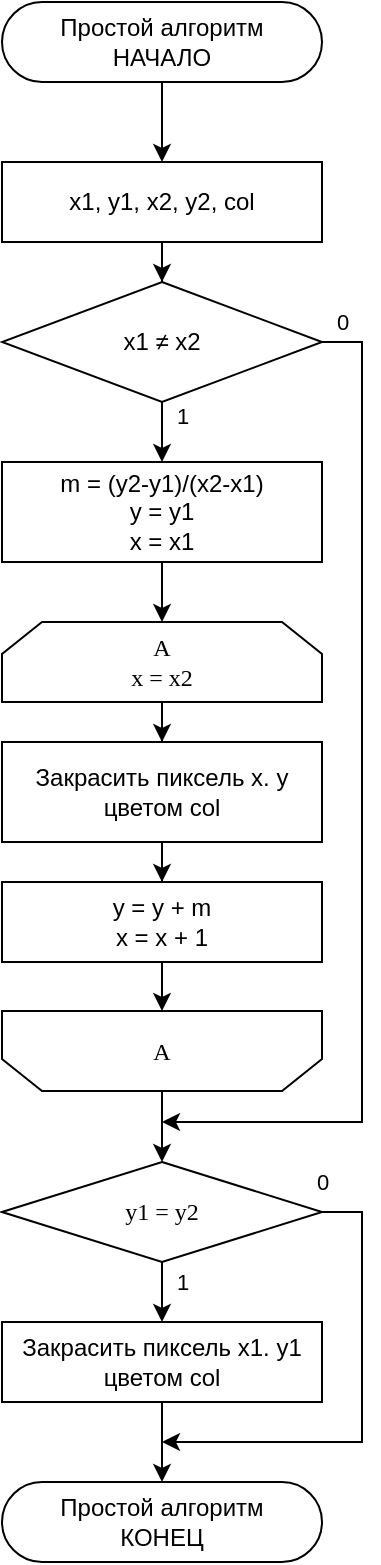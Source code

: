 <mxfile version="15.4.0" type="device"><diagram id="C5RBs43oDa-KdzZeNtuy" name="Page-1"><mxGraphModel dx="542" dy="613" grid="1" gridSize="10" guides="1" tooltips="1" connect="1" arrows="1" fold="1" page="1" pageScale="1" pageWidth="827" pageHeight="1169" math="0" shadow="0"><root><mxCell id="WIyWlLk6GJQsqaUBKTNV-0"/><mxCell id="WIyWlLk6GJQsqaUBKTNV-1" parent="WIyWlLk6GJQsqaUBKTNV-0"/><mxCell id="euvGmz3_wp6QG9Mq665g-2" value="" style="edgeStyle=orthogonalEdgeStyle;rounded=0;orthogonalLoop=1;jettySize=auto;html=1;" edge="1" parent="WIyWlLk6GJQsqaUBKTNV-1" source="euvGmz3_wp6QG9Mq665g-0" target="euvGmz3_wp6QG9Mq665g-1"><mxGeometry relative="1" as="geometry"/></mxCell><mxCell id="euvGmz3_wp6QG9Mq665g-0" value="Простой алгоритм&lt;br&gt;НАЧАЛО" style="rounded=1;whiteSpace=wrap;html=1;arcSize=50;strokeWidth=1;fontSize=12;" vertex="1" parent="WIyWlLk6GJQsqaUBKTNV-1"><mxGeometry x="40" y="40" width="160" height="40" as="geometry"/></mxCell><mxCell id="euvGmz3_wp6QG9Mq665g-4" value="" style="edgeStyle=orthogonalEdgeStyle;rounded=0;orthogonalLoop=1;jettySize=auto;html=1;" edge="1" parent="WIyWlLk6GJQsqaUBKTNV-1" source="euvGmz3_wp6QG9Mq665g-1" target="euvGmz3_wp6QG9Mq665g-3"><mxGeometry relative="1" as="geometry"/></mxCell><mxCell id="euvGmz3_wp6QG9Mq665g-1" value="x1, y1, x2, y2, col" style="rounded=0;whiteSpace=wrap;html=1;" vertex="1" parent="WIyWlLk6GJQsqaUBKTNV-1"><mxGeometry x="40" y="120" width="160" height="40" as="geometry"/></mxCell><mxCell id="euvGmz3_wp6QG9Mq665g-6" value="1" style="edgeStyle=orthogonalEdgeStyle;rounded=0;orthogonalLoop=1;jettySize=auto;html=1;" edge="1" parent="WIyWlLk6GJQsqaUBKTNV-1" source="euvGmz3_wp6QG9Mq665g-3" target="euvGmz3_wp6QG9Mq665g-5"><mxGeometry x="-0.75" y="10" relative="1" as="geometry"><mxPoint as="offset"/></mxGeometry></mxCell><mxCell id="euvGmz3_wp6QG9Mq665g-18" value="0" style="edgeStyle=orthogonalEdgeStyle;rounded=0;orthogonalLoop=1;jettySize=auto;html=1;exitX=1;exitY=0.5;exitDx=0;exitDy=0;" edge="1" parent="WIyWlLk6GJQsqaUBKTNV-1" source="euvGmz3_wp6QG9Mq665g-3"><mxGeometry x="-0.962" y="10" relative="1" as="geometry"><mxPoint x="120" y="600" as="targetPoint"/><Array as="points"><mxPoint x="220" y="210"/><mxPoint x="220" y="600"/><mxPoint x="120" y="600"/></Array><mxPoint as="offset"/></mxGeometry></mxCell><mxCell id="euvGmz3_wp6QG9Mq665g-3" value="x1&amp;nbsp;≠ x2" style="rhombus;whiteSpace=wrap;html=1;rounded=0;" vertex="1" parent="WIyWlLk6GJQsqaUBKTNV-1"><mxGeometry x="40" y="180" width="160" height="60" as="geometry"/></mxCell><mxCell id="euvGmz3_wp6QG9Mq665g-8" value="" style="edgeStyle=orthogonalEdgeStyle;rounded=0;orthogonalLoop=1;jettySize=auto;html=1;" edge="1" parent="WIyWlLk6GJQsqaUBKTNV-1" source="euvGmz3_wp6QG9Mq665g-5" target="euvGmz3_wp6QG9Mq665g-7"><mxGeometry relative="1" as="geometry"/></mxCell><mxCell id="euvGmz3_wp6QG9Mq665g-5" value="m =&amp;nbsp;(y2-y1)/(x2-x1)&lt;br&gt;y = y1&lt;br&gt;x = x1" style="whiteSpace=wrap;html=1;rounded=0;" vertex="1" parent="WIyWlLk6GJQsqaUBKTNV-1"><mxGeometry x="40" y="270" width="160" height="50" as="geometry"/></mxCell><mxCell id="euvGmz3_wp6QG9Mq665g-10" value="" style="edgeStyle=orthogonalEdgeStyle;rounded=0;orthogonalLoop=1;jettySize=auto;html=1;" edge="1" parent="WIyWlLk6GJQsqaUBKTNV-1" source="euvGmz3_wp6QG9Mq665g-7" target="euvGmz3_wp6QG9Mq665g-9"><mxGeometry relative="1" as="geometry"/></mxCell><mxCell id="euvGmz3_wp6QG9Mq665g-7" value="A&lt;br&gt;x = x2" style="shape=loopLimit;whiteSpace=wrap;html=1;rounded=0;shadow=0;strokeWidth=1;fillColor=#ffffff;fontFamily=Times New Roman;fontSize=12;" vertex="1" parent="WIyWlLk6GJQsqaUBKTNV-1"><mxGeometry x="40" y="350" width="160" height="40" as="geometry"/></mxCell><mxCell id="euvGmz3_wp6QG9Mq665g-12" value="" style="edgeStyle=orthogonalEdgeStyle;rounded=0;orthogonalLoop=1;jettySize=auto;html=1;" edge="1" parent="WIyWlLk6GJQsqaUBKTNV-1" source="euvGmz3_wp6QG9Mq665g-9" target="euvGmz3_wp6QG9Mq665g-11"><mxGeometry relative="1" as="geometry"/></mxCell><mxCell id="euvGmz3_wp6QG9Mq665g-9" value="Закрасить пиксель x. y цветом col" style="rounded=0;whiteSpace=wrap;html=1;" vertex="1" parent="WIyWlLk6GJQsqaUBKTNV-1"><mxGeometry x="40" y="410" width="160" height="50" as="geometry"/></mxCell><mxCell id="euvGmz3_wp6QG9Mq665g-14" value="" style="edgeStyle=orthogonalEdgeStyle;rounded=0;orthogonalLoop=1;jettySize=auto;html=1;" edge="1" parent="WIyWlLk6GJQsqaUBKTNV-1" source="euvGmz3_wp6QG9Mq665g-11" target="euvGmz3_wp6QG9Mq665g-13"><mxGeometry relative="1" as="geometry"/></mxCell><mxCell id="euvGmz3_wp6QG9Mq665g-11" value="y = y + m&lt;br&gt;x = x + 1" style="whiteSpace=wrap;html=1;rounded=0;" vertex="1" parent="WIyWlLk6GJQsqaUBKTNV-1"><mxGeometry x="40" y="480" width="160" height="40" as="geometry"/></mxCell><mxCell id="euvGmz3_wp6QG9Mq665g-16" value="" style="edgeStyle=orthogonalEdgeStyle;rounded=0;orthogonalLoop=1;jettySize=auto;html=1;" edge="1" parent="WIyWlLk6GJQsqaUBKTNV-1" source="euvGmz3_wp6QG9Mq665g-13" target="euvGmz3_wp6QG9Mq665g-15"><mxGeometry relative="1" as="geometry"/></mxCell><mxCell id="euvGmz3_wp6QG9Mq665g-13" value="A" style="shape=loopLimit;whiteSpace=wrap;html=1;rounded=0;shadow=0;strokeWidth=1;fillColor=#ffffff;fontFamily=Times New Roman;fontSize=12;direction=west;" vertex="1" parent="WIyWlLk6GJQsqaUBKTNV-1"><mxGeometry x="40" y="544.5" width="160" height="40" as="geometry"/></mxCell><mxCell id="euvGmz3_wp6QG9Mq665g-20" value="1" style="edgeStyle=orthogonalEdgeStyle;rounded=0;orthogonalLoop=1;jettySize=auto;html=1;" edge="1" parent="WIyWlLk6GJQsqaUBKTNV-1" source="euvGmz3_wp6QG9Mq665g-15" target="euvGmz3_wp6QG9Mq665g-19"><mxGeometry x="0.2" y="10" relative="1" as="geometry"><mxPoint as="offset"/></mxGeometry></mxCell><mxCell id="euvGmz3_wp6QG9Mq665g-24" value="0" style="edgeStyle=orthogonalEdgeStyle;rounded=0;orthogonalLoop=1;jettySize=auto;html=1;exitX=1;exitY=0.5;exitDx=0;exitDy=0;" edge="1" parent="WIyWlLk6GJQsqaUBKTNV-1" source="euvGmz3_wp6QG9Mq665g-15"><mxGeometry x="-1" y="15" relative="1" as="geometry"><mxPoint x="120" y="760" as="targetPoint"/><Array as="points"><mxPoint x="220" y="645"/><mxPoint x="220" y="760"/></Array><mxPoint as="offset"/></mxGeometry></mxCell><mxCell id="euvGmz3_wp6QG9Mq665g-15" value="y1 = y2" style="rhombus;whiteSpace=wrap;html=1;rounded=0;shadow=0;fontFamily=Times New Roman;strokeWidth=1;" vertex="1" parent="WIyWlLk6GJQsqaUBKTNV-1"><mxGeometry x="40" y="620" width="160" height="50" as="geometry"/></mxCell><mxCell id="euvGmz3_wp6QG9Mq665g-22" value="" style="edgeStyle=orthogonalEdgeStyle;rounded=0;orthogonalLoop=1;jettySize=auto;html=1;" edge="1" parent="WIyWlLk6GJQsqaUBKTNV-1" source="euvGmz3_wp6QG9Mq665g-19" target="euvGmz3_wp6QG9Mq665g-21"><mxGeometry relative="1" as="geometry"/></mxCell><mxCell id="euvGmz3_wp6QG9Mq665g-19" value="&lt;span style=&quot;font-family: &amp;#34;helvetica&amp;#34;&quot;&gt;Закрасить пиксель x1. y1 цветом col&lt;/span&gt;" style="whiteSpace=wrap;html=1;rounded=0;shadow=0;fontFamily=Times New Roman;strokeWidth=1;" vertex="1" parent="WIyWlLk6GJQsqaUBKTNV-1"><mxGeometry x="40" y="700" width="160" height="40" as="geometry"/></mxCell><mxCell id="euvGmz3_wp6QG9Mq665g-21" value="Простой алгоритм&lt;br&gt;КОНЕЦ" style="rounded=1;whiteSpace=wrap;html=1;arcSize=50;strokeWidth=1;fontSize=12;" vertex="1" parent="WIyWlLk6GJQsqaUBKTNV-1"><mxGeometry x="40" y="780" width="160" height="40" as="geometry"/></mxCell></root></mxGraphModel></diagram></mxfile>